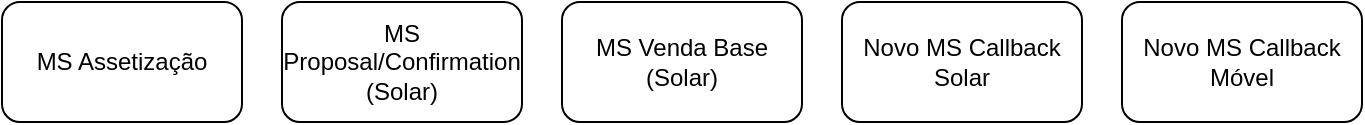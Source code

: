 <mxfile version="28.0.7">
  <diagram name="Página-1" id="EBVKb4GBBntcvRElv8mq">
    <mxGraphModel dx="1042" dy="527" grid="1" gridSize="10" guides="1" tooltips="1" connect="1" arrows="1" fold="1" page="1" pageScale="1" pageWidth="827" pageHeight="1169" math="0" shadow="0">
      <root>
        <mxCell id="0" />
        <mxCell id="1" parent="0" />
        <mxCell id="BTpJ2KaH0xwGKomBFtuc-1" value="MS Assetização" style="rounded=1;whiteSpace=wrap;html=1;" vertex="1" parent="1">
          <mxGeometry x="90" y="260" width="120" height="60" as="geometry" />
        </mxCell>
        <mxCell id="BTpJ2KaH0xwGKomBFtuc-2" value="MS Proposal/Confirmation (Solar)" style="rounded=1;whiteSpace=wrap;html=1;" vertex="1" parent="1">
          <mxGeometry x="230" y="260" width="120" height="60" as="geometry" />
        </mxCell>
        <mxCell id="BTpJ2KaH0xwGKomBFtuc-3" value="MS Venda Base (Solar)" style="rounded=1;whiteSpace=wrap;html=1;" vertex="1" parent="1">
          <mxGeometry x="370" y="260" width="120" height="60" as="geometry" />
        </mxCell>
        <mxCell id="BTpJ2KaH0xwGKomBFtuc-4" value="Novo MS Callback Solar" style="rounded=1;whiteSpace=wrap;html=1;" vertex="1" parent="1">
          <mxGeometry x="510" y="260" width="120" height="60" as="geometry" />
        </mxCell>
        <mxCell id="BTpJ2KaH0xwGKomBFtuc-5" value="Novo MS Callback Móvel" style="rounded=1;whiteSpace=wrap;html=1;" vertex="1" parent="1">
          <mxGeometry x="650" y="260" width="120" height="60" as="geometry" />
        </mxCell>
      </root>
    </mxGraphModel>
  </diagram>
</mxfile>
